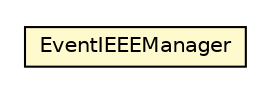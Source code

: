 #!/usr/local/bin/dot
#
# Class diagram 
# Generated by UMLGraph version R5_6-24-gf6e263 (http://www.umlgraph.org/)
#

digraph G {
	edge [fontname="Helvetica",fontsize=10,labelfontname="Helvetica",labelfontsize=10];
	node [fontname="Helvetica",fontsize=10,shape=plaintext];
	nodesep=0.25;
	ranksep=0.5;
	// org.universAAL.lddi.lib.ieeex73std.events.EventIEEEManager
	c3829099 [label=<<table title="org.universAAL.lddi.lib.ieeex73std.events.EventIEEEManager" border="0" cellborder="1" cellspacing="0" cellpadding="2" port="p" bgcolor="lemonChiffon" href="./EventIEEEManager.html">
		<tr><td><table border="0" cellspacing="0" cellpadding="1">
<tr><td align="center" balign="center"> EventIEEEManager </td></tr>
		</table></td></tr>
		</table>>, URL="./EventIEEEManager.html", fontname="Helvetica", fontcolor="black", fontsize=10.0];
}

